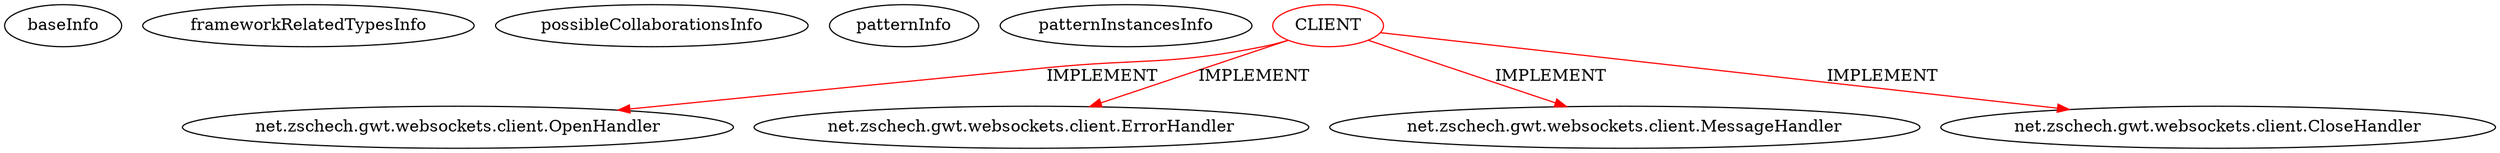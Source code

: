 digraph {
baseInfo[graphId=1655,category="pattern",isAnonymous=false,possibleRelation=false]
frameworkRelatedTypesInfo[0="net.zschech.gwt.websockets.client.CloseHandler",1="net.zschech.gwt.websockets.client.MessageHandler",2="net.zschech.gwt.websockets.client.ErrorHandler",3="net.zschech.gwt.websockets.client.OpenHandler"]
possibleCollaborationsInfo[]
patternInfo[frequency=2.0,patternRootClient=0]
patternInstancesInfo[0="betacraft-RdpGwtClient~/betacraft-RdpGwtClient/RdpGwtClient-master/src/com/droidcloud/viewer/client/ISO.java~ISO~836",1="betacraft-RdpGwtClient~/betacraft-RdpGwtClient/RdpGwtClient-master/src/com/droidcloud/viewer/client/ISO_Localised.java~ISO_Localised~843"]
1[label="net.zschech.gwt.websockets.client.OpenHandler",vertexType="FRAMEWORK_INTERFACE_TYPE",isFrameworkType=false]
0[label="CLIENT",vertexType="ROOT_CLIENT_CLASS_DECLARATION",isFrameworkType=false,color=red]
4[label="net.zschech.gwt.websockets.client.ErrorHandler",vertexType="FRAMEWORK_INTERFACE_TYPE",isFrameworkType=false]
3[label="net.zschech.gwt.websockets.client.MessageHandler",vertexType="FRAMEWORK_INTERFACE_TYPE",isFrameworkType=false]
2[label="net.zschech.gwt.websockets.client.CloseHandler",vertexType="FRAMEWORK_INTERFACE_TYPE",isFrameworkType=false]
0->2[label="IMPLEMENT",color=red]
0->3[label="IMPLEMENT",color=red]
0->4[label="IMPLEMENT",color=red]
0->1[label="IMPLEMENT",color=red]
}
